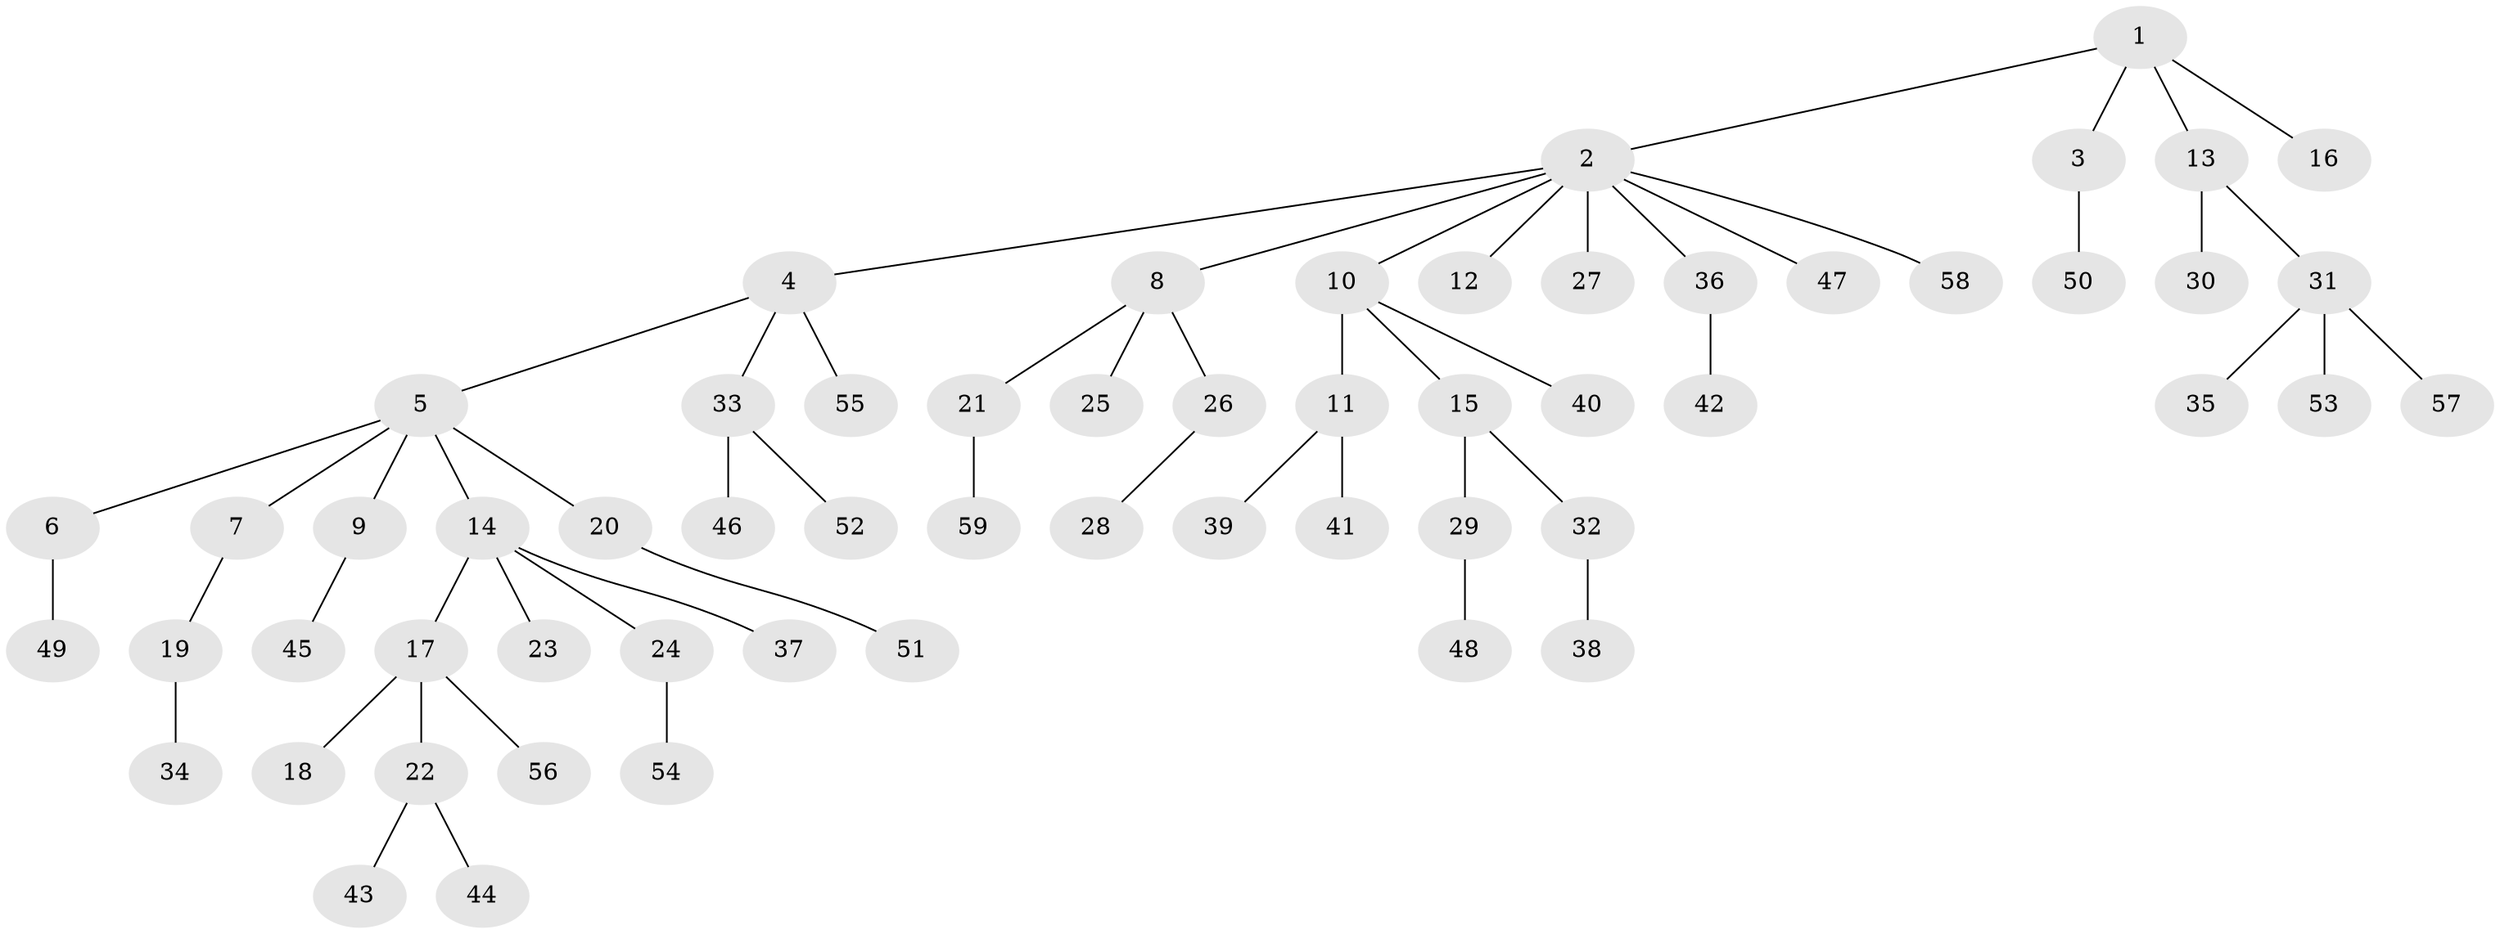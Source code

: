 // coarse degree distribution, {1: 0.8260869565217391, 4: 0.08695652173913043, 2: 0.043478260869565216, 15: 0.043478260869565216}
// Generated by graph-tools (version 1.1) at 2025/56/03/04/25 21:56:18]
// undirected, 59 vertices, 58 edges
graph export_dot {
graph [start="1"]
  node [color=gray90,style=filled];
  1;
  2;
  3;
  4;
  5;
  6;
  7;
  8;
  9;
  10;
  11;
  12;
  13;
  14;
  15;
  16;
  17;
  18;
  19;
  20;
  21;
  22;
  23;
  24;
  25;
  26;
  27;
  28;
  29;
  30;
  31;
  32;
  33;
  34;
  35;
  36;
  37;
  38;
  39;
  40;
  41;
  42;
  43;
  44;
  45;
  46;
  47;
  48;
  49;
  50;
  51;
  52;
  53;
  54;
  55;
  56;
  57;
  58;
  59;
  1 -- 2;
  1 -- 3;
  1 -- 13;
  1 -- 16;
  2 -- 4;
  2 -- 8;
  2 -- 10;
  2 -- 12;
  2 -- 27;
  2 -- 36;
  2 -- 47;
  2 -- 58;
  3 -- 50;
  4 -- 5;
  4 -- 33;
  4 -- 55;
  5 -- 6;
  5 -- 7;
  5 -- 9;
  5 -- 14;
  5 -- 20;
  6 -- 49;
  7 -- 19;
  8 -- 21;
  8 -- 25;
  8 -- 26;
  9 -- 45;
  10 -- 11;
  10 -- 15;
  10 -- 40;
  11 -- 39;
  11 -- 41;
  13 -- 30;
  13 -- 31;
  14 -- 17;
  14 -- 23;
  14 -- 24;
  14 -- 37;
  15 -- 29;
  15 -- 32;
  17 -- 18;
  17 -- 22;
  17 -- 56;
  19 -- 34;
  20 -- 51;
  21 -- 59;
  22 -- 43;
  22 -- 44;
  24 -- 54;
  26 -- 28;
  29 -- 48;
  31 -- 35;
  31 -- 53;
  31 -- 57;
  32 -- 38;
  33 -- 46;
  33 -- 52;
  36 -- 42;
}
